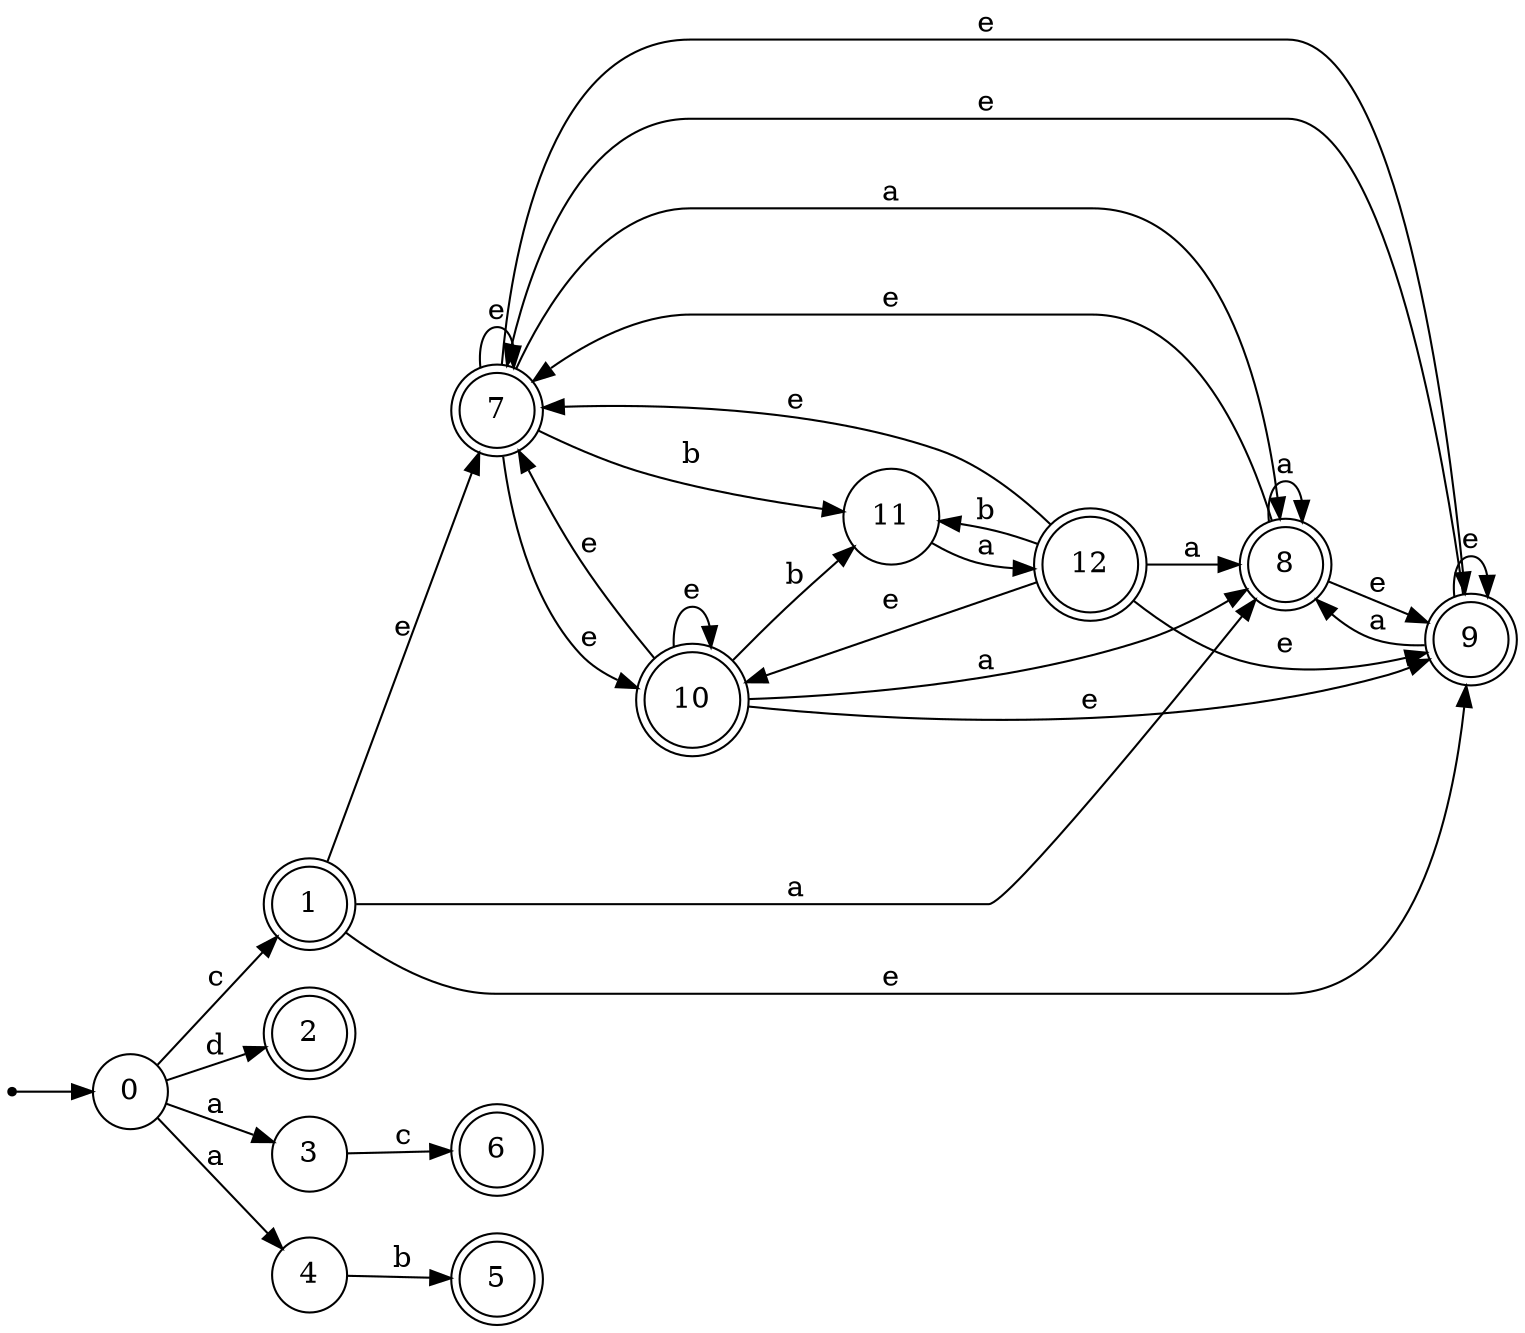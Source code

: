 digraph finite_state_machine {
rankdir=LR;
size="20,20";
node [shape = point]; "dummy0"
node [shape = circle]; "0";
"dummy0" -> "0";
node [shape = doublecircle]; "1";node [shape = doublecircle]; "2";node [shape = circle]; "3";
node [shape = circle]; "4";
node [shape = doublecircle]; "5";node [shape = doublecircle]; "6";node [shape = doublecircle]; "7";node [shape = doublecircle]; "8";node [shape = doublecircle]; "9";node [shape = doublecircle]; "10";node [shape = circle]; "11";
node [shape = doublecircle]; "12";"0" -> "1" [label = "c"];
 "0" -> "2" [label = "d"];
 "0" -> "3" [label = "a"];
 "0" -> "4" [label = "a"];
 "4" -> "5" [label = "b"];
 "3" -> "6" [label = "c"];
 "1" -> "9" [label = "e"];
 "1" -> "7" [label = "e"];
 "1" -> "8" [label = "a"];
 "9" -> "9" [label = "e"];
 "9" -> "7" [label = "e"];
 "9" -> "8" [label = "a"];
 "8" -> "8" [label = "a"];
 "8" -> "9" [label = "e"];
 "8" -> "7" [label = "e"];
 "7" -> "9" [label = "e"];
 "7" -> "10" [label = "e"];
 "7" -> "7" [label = "e"];
 "7" -> "11" [label = "b"];
 "7" -> "8" [label = "a"];
 "11" -> "12" [label = "a"];
 "12" -> "11" [label = "b"];
 "12" -> "9" [label = "e"];
 "12" -> "10" [label = "e"];
 "12" -> "7" [label = "e"];
 "12" -> "8" [label = "a"];
 "10" -> "9" [label = "e"];
 "10" -> "10" [label = "e"];
 "10" -> "7" [label = "e"];
 "10" -> "11" [label = "b"];
 "10" -> "8" [label = "a"];
 }
